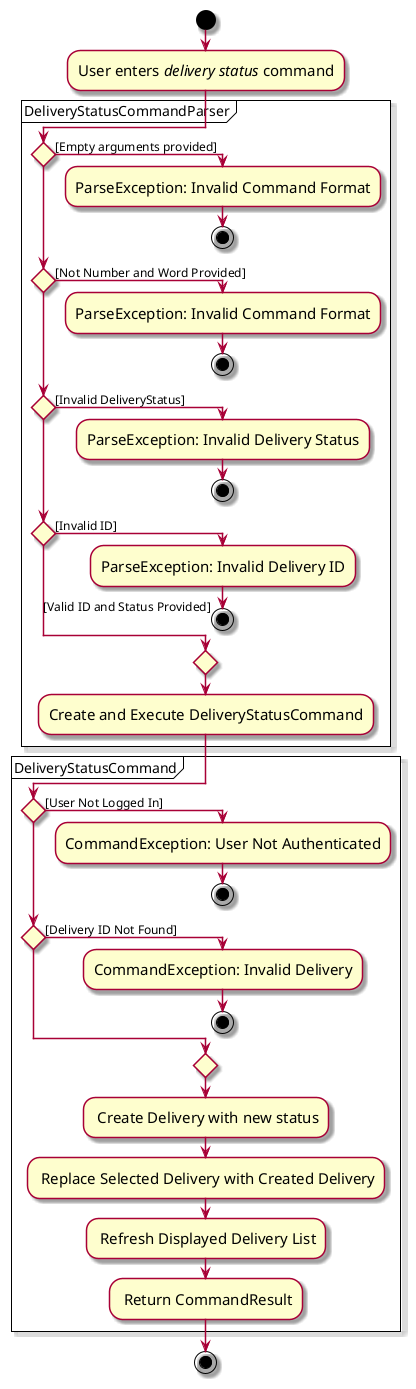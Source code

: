 @startuml
skin rose
skinparam ActivityFontSize 15
skinparam ArrowFontSize 12

!pragma useVerticalIf on
start
:User enters <i>delivery status</i> command;
partition DeliveryStatusCommandParser {
    if () then ([Empty arguments provided])
        :ParseException: Invalid Command Format;
        stop
    elseif () then ([Not Number and Word Provided])
        :ParseException: Invalid Command Format;
        stop
    elseif () then ([Invalid DeliveryStatus])
        :ParseException: Invalid Delivery Status;
        stop
    elseif () then ([Invalid ID])
        :ParseException: Invalid Delivery ID;
         stop
    else ([Valid ID and Status Provided])
    endif
    :Create and Execute DeliveryStatusCommand;
}

partition DeliveryStatusCommand {
    if () then ([User Not Logged In])
        :CommandException: User Not Authenticated;
        stop
    elseif () then ([Delivery ID Not Found])
        :CommandException: Invalid Delivery;
        stop
    else ()
    endif
    : Create Delivery with new status;
    : Replace Selected Delivery with Created Delivery;
    : Refresh Displayed Delivery List;
    : Return CommandResult;
}




stop

@enduml
